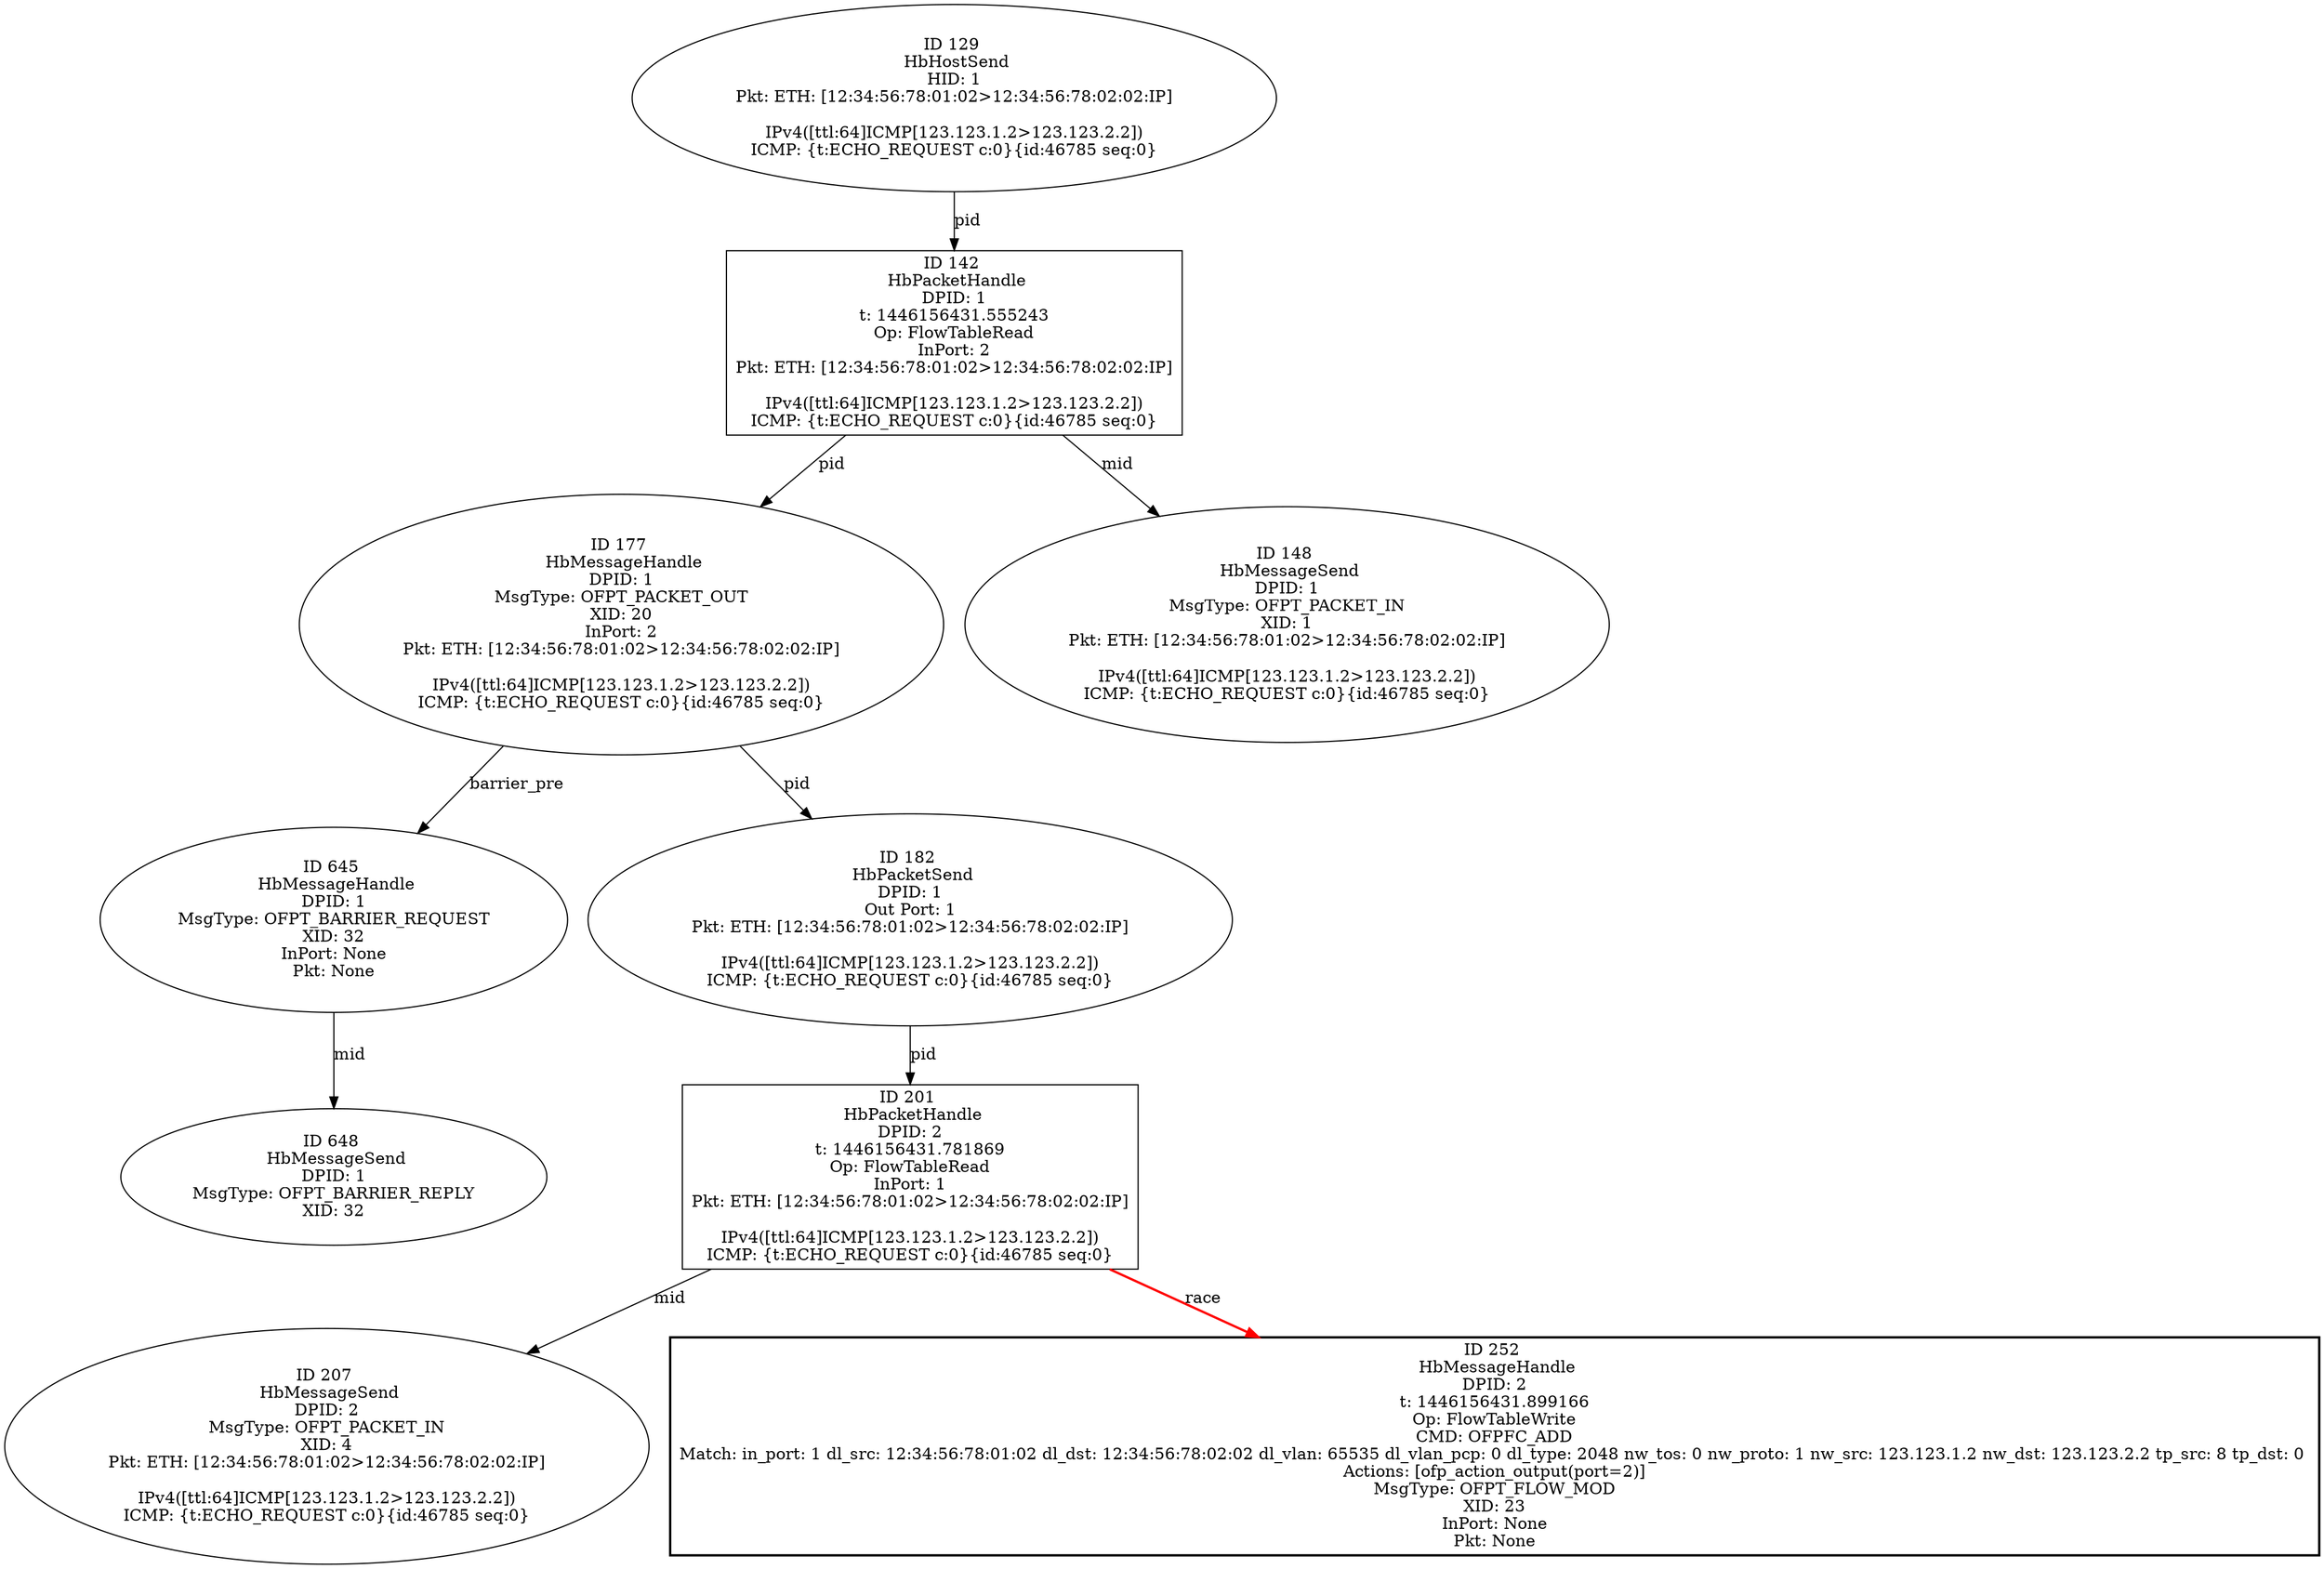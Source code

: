strict digraph G {
129 [shape=oval, event=<hb_events.HbHostSend object at 0x10ed4be50>, label="ID 129 
 HbHostSend
HID: 1
Pkt: ETH: [12:34:56:78:01:02>12:34:56:78:02:02:IP]

IPv4([ttl:64]ICMP[123.123.1.2>123.123.2.2])
ICMP: {t:ECHO_REQUEST c:0}{id:46785 seq:0}"];
645 [shape=oval, event=<hb_events.HbMessageHandle object at 0x10ee1d4d0>, label="ID 645 
 HbMessageHandle
DPID: 1
MsgType: OFPT_BARRIER_REQUEST
XID: 32
InPort: None
Pkt: None"];
648 [shape=oval, event=<hb_events.HbMessageSend object at 0x10ee1d550>, label="ID 648 
 HbMessageSend
DPID: 1
MsgType: OFPT_BARRIER_REPLY
XID: 32"];
201 [shape=box, event=<hb_events.HbPacketHandle object at 0x10ed783d0>, label="ID 201 
 HbPacketHandle
DPID: 2
t: 1446156431.781869
Op: FlowTableRead
InPort: 1
Pkt: ETH: [12:34:56:78:01:02>12:34:56:78:02:02:IP]

IPv4([ttl:64]ICMP[123.123.1.2>123.123.2.2])
ICMP: {t:ECHO_REQUEST c:0}{id:46785 seq:0}"];
142 [shape=box, event=<hb_events.HbPacketHandle object at 0x10ed61410>, label="ID 142 
 HbPacketHandle
DPID: 1
t: 1446156431.555243
Op: FlowTableRead
InPort: 2
Pkt: ETH: [12:34:56:78:01:02>12:34:56:78:02:02:IP]

IPv4([ttl:64]ICMP[123.123.1.2>123.123.2.2])
ICMP: {t:ECHO_REQUEST c:0}{id:46785 seq:0}"];
207 [shape=oval, event=<hb_events.HbMessageSend object at 0x10ed78cd0>, label="ID 207 
 HbMessageSend
DPID: 2
MsgType: OFPT_PACKET_IN
XID: 4
Pkt: ETH: [12:34:56:78:01:02>12:34:56:78:02:02:IP]

IPv4([ttl:64]ICMP[123.123.1.2>123.123.2.2])
ICMP: {t:ECHO_REQUEST c:0}{id:46785 seq:0}"];
177 [shape=oval, event=<hb_events.HbMessageHandle object at 0x10ed704d0>, label="ID 177 
 HbMessageHandle
DPID: 1
MsgType: OFPT_PACKET_OUT
XID: 20
InPort: 2
Pkt: ETH: [12:34:56:78:01:02>12:34:56:78:02:02:IP]

IPv4([ttl:64]ICMP[123.123.1.2>123.123.2.2])
ICMP: {t:ECHO_REQUEST c:0}{id:46785 seq:0}"];
148 [shape=oval, event=<hb_events.HbMessageSend object at 0x10ed61d10>, label="ID 148 
 HbMessageSend
DPID: 1
MsgType: OFPT_PACKET_IN
XID: 1
Pkt: ETH: [12:34:56:78:01:02>12:34:56:78:02:02:IP]

IPv4([ttl:64]ICMP[123.123.1.2>123.123.2.2])
ICMP: {t:ECHO_REQUEST c:0}{id:46785 seq:0}"];
182 [shape=oval, event=<hb_events.HbPacketSend object at 0x10ed709d0>, label="ID 182 
 HbPacketSend
DPID: 1
Out Port: 1
Pkt: ETH: [12:34:56:78:01:02>12:34:56:78:02:02:IP]

IPv4([ttl:64]ICMP[123.123.1.2>123.123.2.2])
ICMP: {t:ECHO_REQUEST c:0}{id:46785 seq:0}"];
252 [shape=box, style=bold, event=<hb_events.HbMessageHandle object at 0x10ed82690>, label="ID 252 
 HbMessageHandle
DPID: 2
t: 1446156431.899166
Op: FlowTableWrite
CMD: OFPFC_ADD
Match: in_port: 1 dl_src: 12:34:56:78:01:02 dl_dst: 12:34:56:78:02:02 dl_vlan: 65535 dl_vlan_pcp: 0 dl_type: 2048 nw_tos: 0 nw_proto: 1 nw_src: 123.123.1.2 nw_dst: 123.123.2.2 tp_src: 8 tp_dst: 0 
Actions: [ofp_action_output(port=2)]
MsgType: OFPT_FLOW_MOD
XID: 23
InPort: None
Pkt: None"];
129 -> 142  [rel=pid, label=pid];
645 -> 648  [rel=mid, label=mid];
201 -> 252  [harmful=True, color=red, style=bold, rel=race, label=race];
201 -> 207  [rel=mid, label=mid];
142 -> 177  [rel=pid, label=pid];
142 -> 148  [rel=mid, label=mid];
177 -> 645  [rel=barrier_pre, label=barrier_pre];
177 -> 182  [rel=pid, label=pid];
182 -> 201  [rel=pid, label=pid];
}
